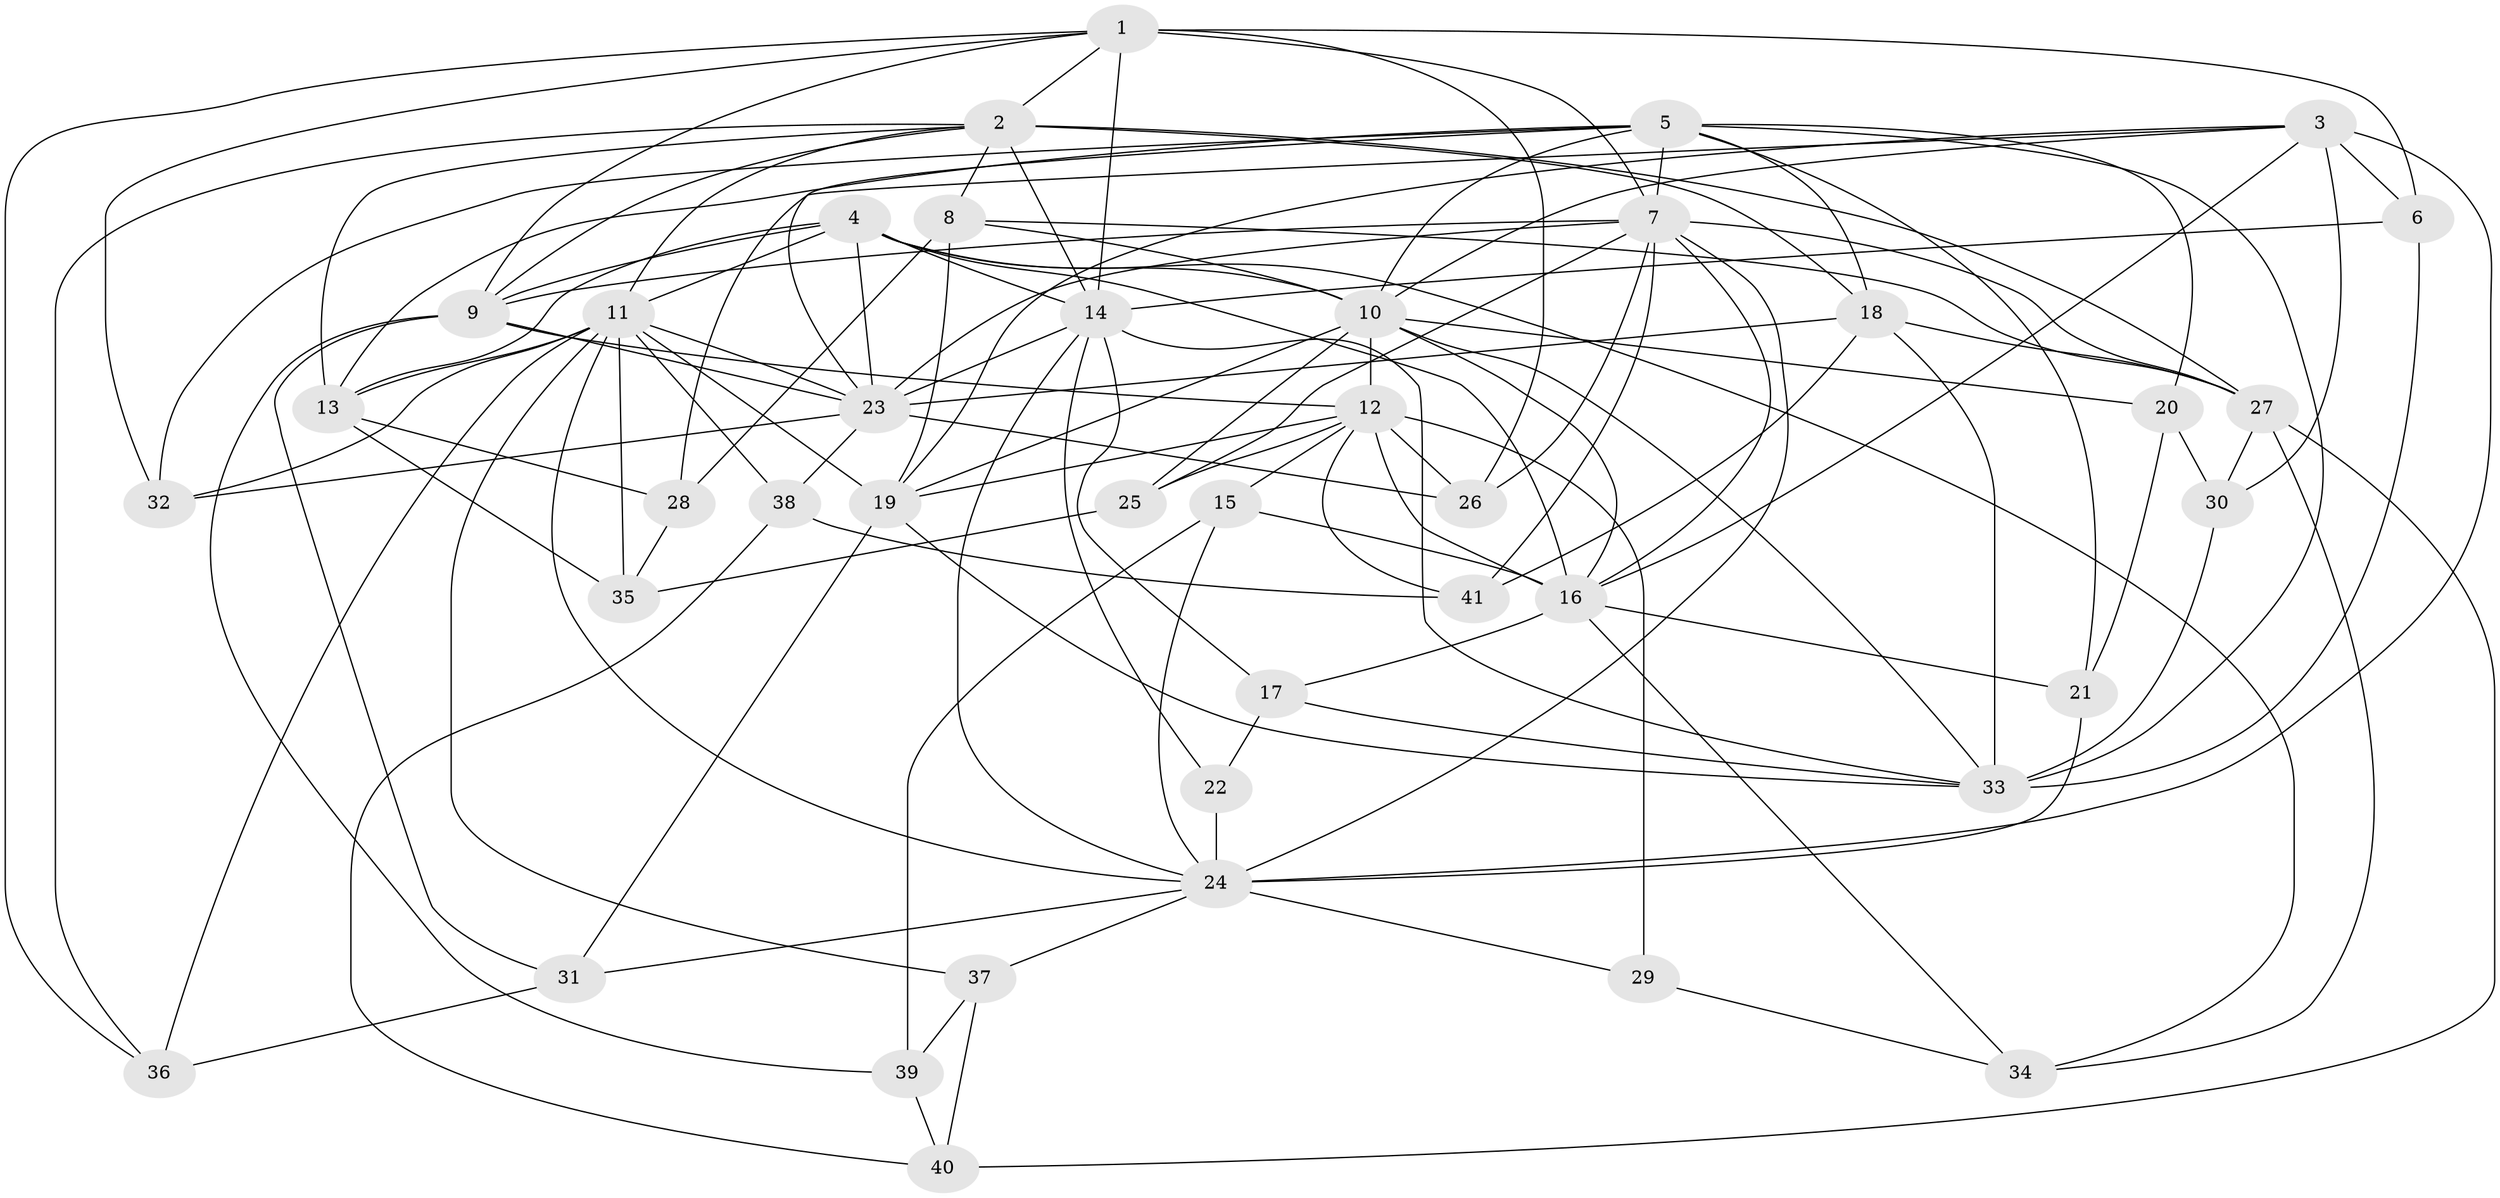 // original degree distribution, {4: 1.0}
// Generated by graph-tools (version 1.1) at 2025/53/03/04/25 22:53:44]
// undirected, 41 vertices, 124 edges
graph export_dot {
  node [color=gray90,style=filled];
  1;
  2;
  3;
  4;
  5;
  6;
  7;
  8;
  9;
  10;
  11;
  12;
  13;
  14;
  15;
  16;
  17;
  18;
  19;
  20;
  21;
  22;
  23;
  24;
  25;
  26;
  27;
  28;
  29;
  30;
  31;
  32;
  33;
  34;
  35;
  36;
  37;
  38;
  39;
  40;
  41;
  1 -- 2 [weight=1.0];
  1 -- 6 [weight=1.0];
  1 -- 7 [weight=2.0];
  1 -- 9 [weight=1.0];
  1 -- 14 [weight=2.0];
  1 -- 26 [weight=1.0];
  1 -- 32 [weight=1.0];
  1 -- 36 [weight=1.0];
  2 -- 8 [weight=1.0];
  2 -- 9 [weight=1.0];
  2 -- 11 [weight=1.0];
  2 -- 13 [weight=1.0];
  2 -- 14 [weight=1.0];
  2 -- 18 [weight=1.0];
  2 -- 27 [weight=2.0];
  2 -- 36 [weight=1.0];
  3 -- 6 [weight=1.0];
  3 -- 10 [weight=1.0];
  3 -- 16 [weight=1.0];
  3 -- 19 [weight=1.0];
  3 -- 24 [weight=2.0];
  3 -- 28 [weight=1.0];
  3 -- 30 [weight=1.0];
  4 -- 9 [weight=1.0];
  4 -- 10 [weight=1.0];
  4 -- 11 [weight=1.0];
  4 -- 13 [weight=1.0];
  4 -- 14 [weight=1.0];
  4 -- 16 [weight=1.0];
  4 -- 23 [weight=1.0];
  4 -- 34 [weight=1.0];
  5 -- 7 [weight=1.0];
  5 -- 10 [weight=1.0];
  5 -- 13 [weight=2.0];
  5 -- 18 [weight=1.0];
  5 -- 20 [weight=1.0];
  5 -- 21 [weight=1.0];
  5 -- 23 [weight=1.0];
  5 -- 32 [weight=1.0];
  5 -- 33 [weight=1.0];
  6 -- 14 [weight=1.0];
  6 -- 33 [weight=1.0];
  7 -- 9 [weight=1.0];
  7 -- 16 [weight=2.0];
  7 -- 23 [weight=1.0];
  7 -- 24 [weight=1.0];
  7 -- 25 [weight=1.0];
  7 -- 26 [weight=1.0];
  7 -- 27 [weight=1.0];
  7 -- 41 [weight=1.0];
  8 -- 10 [weight=2.0];
  8 -- 19 [weight=1.0];
  8 -- 27 [weight=1.0];
  8 -- 28 [weight=1.0];
  9 -- 12 [weight=1.0];
  9 -- 23 [weight=1.0];
  9 -- 31 [weight=1.0];
  9 -- 39 [weight=1.0];
  10 -- 12 [weight=2.0];
  10 -- 16 [weight=1.0];
  10 -- 19 [weight=1.0];
  10 -- 20 [weight=1.0];
  10 -- 25 [weight=1.0];
  10 -- 33 [weight=1.0];
  11 -- 13 [weight=2.0];
  11 -- 19 [weight=1.0];
  11 -- 23 [weight=1.0];
  11 -- 24 [weight=1.0];
  11 -- 32 [weight=1.0];
  11 -- 35 [weight=1.0];
  11 -- 36 [weight=1.0];
  11 -- 37 [weight=1.0];
  11 -- 38 [weight=1.0];
  12 -- 15 [weight=1.0];
  12 -- 16 [weight=1.0];
  12 -- 19 [weight=2.0];
  12 -- 25 [weight=1.0];
  12 -- 26 [weight=1.0];
  12 -- 29 [weight=2.0];
  12 -- 41 [weight=1.0];
  13 -- 28 [weight=1.0];
  13 -- 35 [weight=1.0];
  14 -- 17 [weight=1.0];
  14 -- 22 [weight=1.0];
  14 -- 23 [weight=3.0];
  14 -- 24 [weight=1.0];
  14 -- 33 [weight=1.0];
  15 -- 16 [weight=1.0];
  15 -- 24 [weight=1.0];
  15 -- 39 [weight=1.0];
  16 -- 17 [weight=1.0];
  16 -- 21 [weight=1.0];
  16 -- 34 [weight=1.0];
  17 -- 22 [weight=1.0];
  17 -- 33 [weight=1.0];
  18 -- 23 [weight=1.0];
  18 -- 27 [weight=1.0];
  18 -- 33 [weight=3.0];
  18 -- 41 [weight=1.0];
  19 -- 31 [weight=1.0];
  19 -- 33 [weight=1.0];
  20 -- 21 [weight=1.0];
  20 -- 30 [weight=1.0];
  21 -- 24 [weight=1.0];
  22 -- 24 [weight=2.0];
  23 -- 26 [weight=1.0];
  23 -- 32 [weight=1.0];
  23 -- 38 [weight=1.0];
  24 -- 29 [weight=1.0];
  24 -- 31 [weight=1.0];
  24 -- 37 [weight=1.0];
  25 -- 35 [weight=1.0];
  27 -- 30 [weight=1.0];
  27 -- 34 [weight=1.0];
  27 -- 40 [weight=1.0];
  28 -- 35 [weight=1.0];
  29 -- 34 [weight=1.0];
  30 -- 33 [weight=1.0];
  31 -- 36 [weight=1.0];
  37 -- 39 [weight=1.0];
  37 -- 40 [weight=1.0];
  38 -- 40 [weight=1.0];
  38 -- 41 [weight=1.0];
  39 -- 40 [weight=1.0];
}
